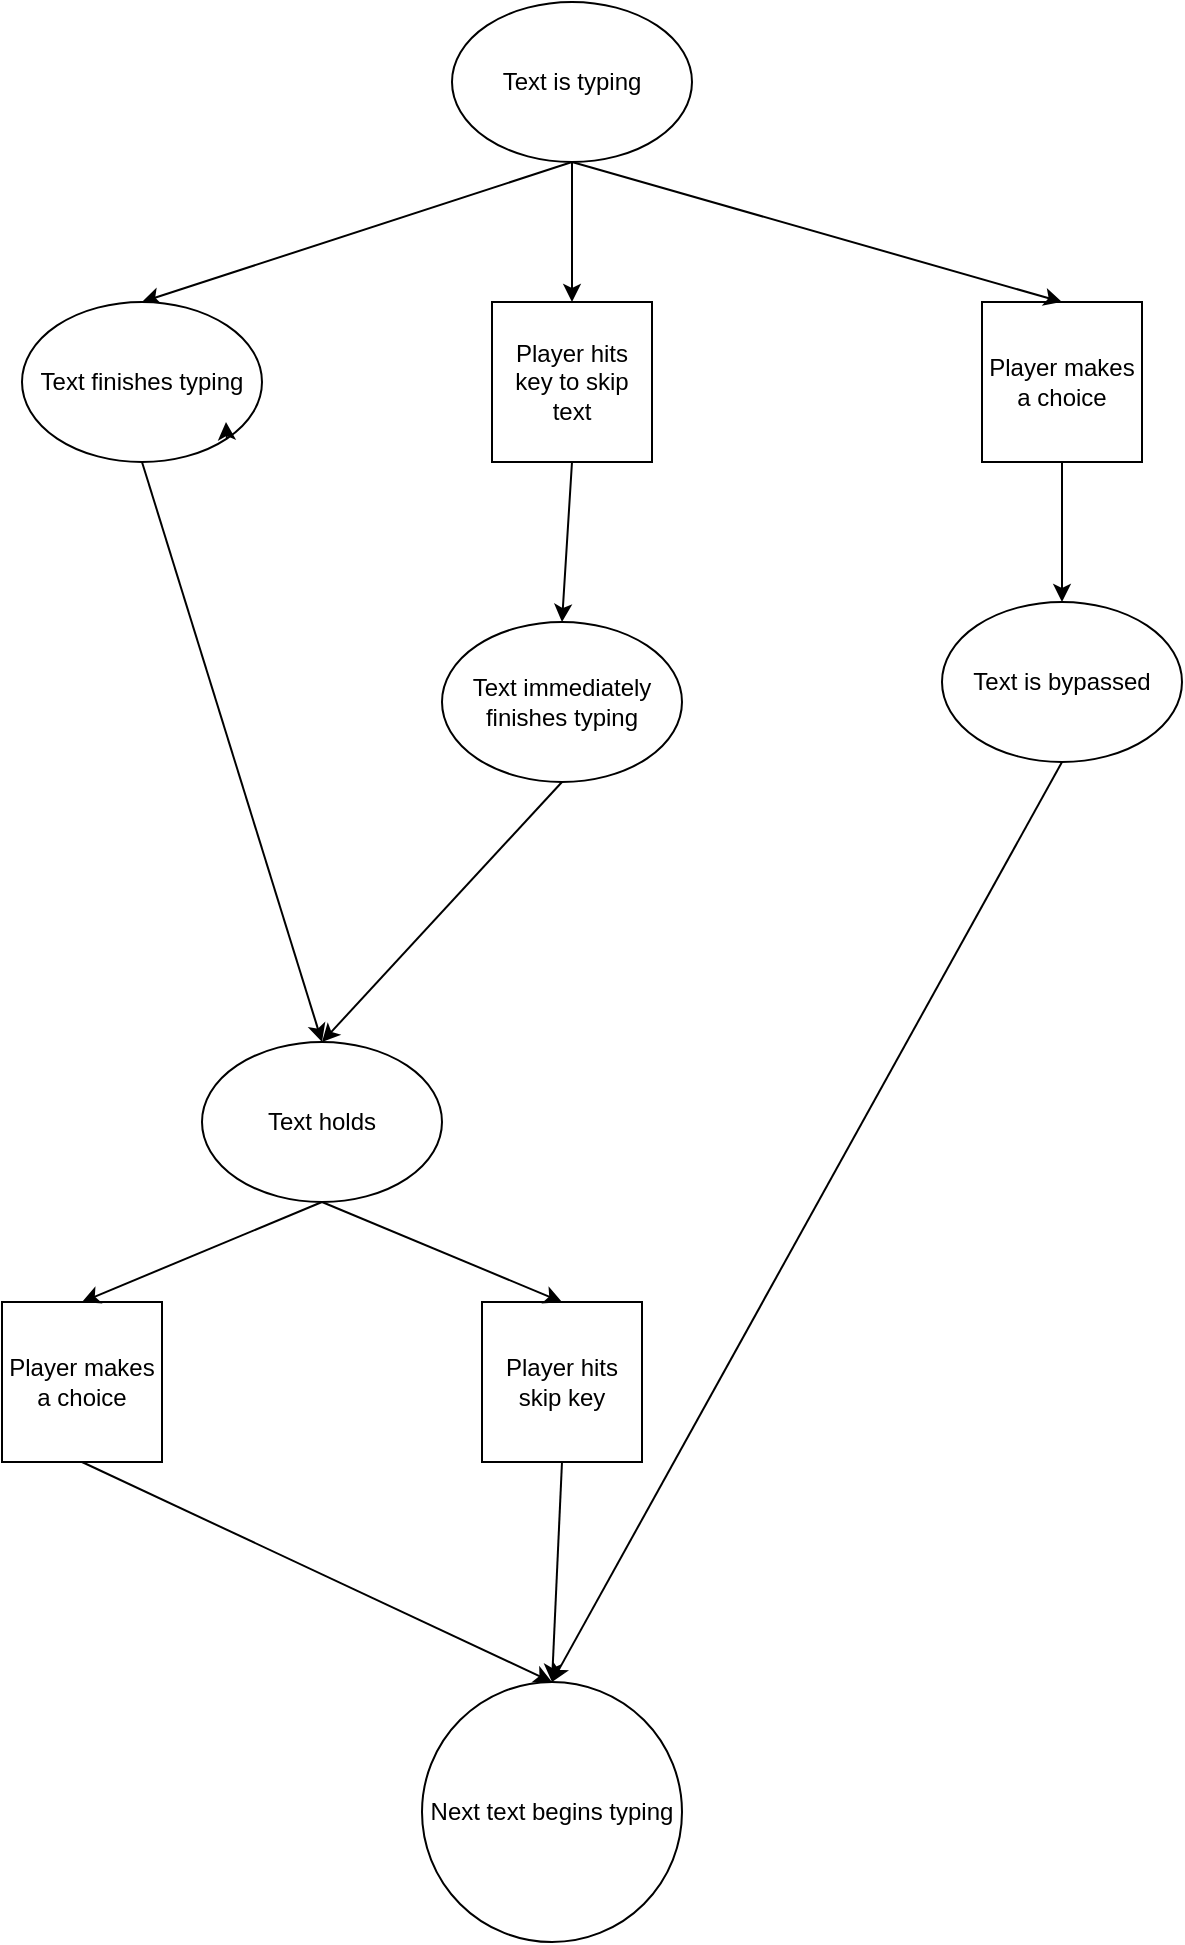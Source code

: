 <mxfile version="14.7.7" type="device"><diagram id="DyDYONa7iJEOBMAxbAUX" name="Page-1"><mxGraphModel dx="2031" dy="1089" grid="1" gridSize="10" guides="1" tooltips="1" connect="1" arrows="1" fold="1" page="1" pageScale="1" pageWidth="850" pageHeight="1100" math="0" shadow="0"><root><mxCell id="0"/><mxCell id="1" parent="0"/><mxCell id="KohFNXF5Abc8pMKnd3HI-4" value="Player hits key to skip text" style="whiteSpace=wrap;html=1;aspect=fixed;" vertex="1" parent="1"><mxGeometry x="385" y="210" width="80" height="80" as="geometry"/></mxCell><mxCell id="KohFNXF5Abc8pMKnd3HI-5" value="Player makes a choice" style="whiteSpace=wrap;html=1;aspect=fixed;" vertex="1" parent="1"><mxGeometry x="630" y="210" width="80" height="80" as="geometry"/></mxCell><mxCell id="KohFNXF5Abc8pMKnd3HI-6" value="" style="endArrow=classic;html=1;exitX=0.5;exitY=1;exitDx=0;exitDy=0;entryX=0.5;entryY=0;entryDx=0;entryDy=0;" edge="1" parent="1" source="KohFNXF5Abc8pMKnd3HI-22" target="KohFNXF5Abc8pMKnd3HI-24"><mxGeometry width="50" height="50" relative="1" as="geometry"><mxPoint x="425" y="140" as="sourcePoint"/><mxPoint x="230" y="210" as="targetPoint"/></mxGeometry></mxCell><mxCell id="KohFNXF5Abc8pMKnd3HI-7" value="" style="endArrow=classic;html=1;" edge="1" parent="1"><mxGeometry width="50" height="50" relative="1" as="geometry"><mxPoint x="425" y="140" as="sourcePoint"/><mxPoint x="425" y="210" as="targetPoint"/></mxGeometry></mxCell><mxCell id="KohFNXF5Abc8pMKnd3HI-9" value="" style="endArrow=classic;html=1;exitX=0.5;exitY=1;exitDx=0;exitDy=0;entryX=0.5;entryY=0;entryDx=0;entryDy=0;" edge="1" parent="1" source="KohFNXF5Abc8pMKnd3HI-22" target="KohFNXF5Abc8pMKnd3HI-5"><mxGeometry width="50" height="50" relative="1" as="geometry"><mxPoint x="425" y="140" as="sourcePoint"/><mxPoint x="450" y="340" as="targetPoint"/></mxGeometry></mxCell><mxCell id="KohFNXF5Abc8pMKnd3HI-13" value="" style="endArrow=classic;html=1;exitX=0.5;exitY=1;exitDx=0;exitDy=0;entryX=0.5;entryY=0;entryDx=0;entryDy=0;" edge="1" parent="1" source="KohFNXF5Abc8pMKnd3HI-24"><mxGeometry width="50" height="50" relative="1" as="geometry"><mxPoint x="190" y="290" as="sourcePoint"/><mxPoint x="300" y="580" as="targetPoint"/></mxGeometry></mxCell><mxCell id="KohFNXF5Abc8pMKnd3HI-14" value="" style="endArrow=classic;html=1;exitX=0.5;exitY=1;exitDx=0;exitDy=0;entryX=0.5;entryY=0;entryDx=0;entryDy=0;" edge="1" parent="1" source="KohFNXF5Abc8pMKnd3HI-4" target="KohFNXF5Abc8pMKnd3HI-20"><mxGeometry width="50" height="50" relative="1" as="geometry"><mxPoint x="400" y="320" as="sourcePoint"/><mxPoint x="420" y="380" as="targetPoint"/></mxGeometry></mxCell><mxCell id="KohFNXF5Abc8pMKnd3HI-15" value="" style="endArrow=classic;html=1;exitX=0.5;exitY=1;exitDx=0;exitDy=0;entryX=0.5;entryY=0;entryDx=0;entryDy=0;" edge="1" parent="1" source="KohFNXF5Abc8pMKnd3HI-5" target="KohFNXF5Abc8pMKnd3HI-21"><mxGeometry width="50" height="50" relative="1" as="geometry"><mxPoint x="400" y="320" as="sourcePoint"/><mxPoint x="670" y="370" as="targetPoint"/></mxGeometry></mxCell><mxCell id="KohFNXF5Abc8pMKnd3HI-16" value="" style="endArrow=classic;html=1;exitX=0.5;exitY=1;exitDx=0;exitDy=0;entryX=0.5;entryY=0;entryDx=0;entryDy=0;" edge="1" parent="1" source="KohFNXF5Abc8pMKnd3HI-20"><mxGeometry width="50" height="50" relative="1" as="geometry"><mxPoint x="420" y="460" as="sourcePoint"/><mxPoint x="300" y="580" as="targetPoint"/></mxGeometry></mxCell><mxCell id="KohFNXF5Abc8pMKnd3HI-20" value="Text immediately finishes typing" style="ellipse;whiteSpace=wrap;html=1;" vertex="1" parent="1"><mxGeometry x="360" y="370" width="120" height="80" as="geometry"/></mxCell><mxCell id="KohFNXF5Abc8pMKnd3HI-21" value="Text is bypassed" style="ellipse;whiteSpace=wrap;html=1;" vertex="1" parent="1"><mxGeometry x="610" y="360" width="120" height="80" as="geometry"/></mxCell><mxCell id="KohFNXF5Abc8pMKnd3HI-22" value="Text is typing" style="ellipse;whiteSpace=wrap;html=1;" vertex="1" parent="1"><mxGeometry x="365" y="60" width="120" height="80" as="geometry"/></mxCell><mxCell id="KohFNXF5Abc8pMKnd3HI-24" value="Text finishes typing" style="ellipse;whiteSpace=wrap;html=1;" vertex="1" parent="1"><mxGeometry x="150" y="210" width="120" height="80" as="geometry"/></mxCell><mxCell id="KohFNXF5Abc8pMKnd3HI-25" style="edgeStyle=orthogonalEdgeStyle;rounded=0;orthogonalLoop=1;jettySize=auto;html=1;exitX=1;exitY=1;exitDx=0;exitDy=0;entryX=0.85;entryY=0.75;entryDx=0;entryDy=0;entryPerimeter=0;" edge="1" parent="1" source="KohFNXF5Abc8pMKnd3HI-24" target="KohFNXF5Abc8pMKnd3HI-24"><mxGeometry relative="1" as="geometry"/></mxCell><mxCell id="KohFNXF5Abc8pMKnd3HI-26" value="Text holds" style="ellipse;whiteSpace=wrap;html=1;" vertex="1" parent="1"><mxGeometry x="240" y="580" width="120" height="80" as="geometry"/></mxCell><mxCell id="KohFNXF5Abc8pMKnd3HI-27" value="Player hits skip key" style="whiteSpace=wrap;html=1;aspect=fixed;" vertex="1" parent="1"><mxGeometry x="380" y="710" width="80" height="80" as="geometry"/></mxCell><mxCell id="KohFNXF5Abc8pMKnd3HI-28" value="Player makes a choice" style="whiteSpace=wrap;html=1;aspect=fixed;" vertex="1" parent="1"><mxGeometry x="140" y="710" width="80" height="80" as="geometry"/></mxCell><mxCell id="KohFNXF5Abc8pMKnd3HI-29" value="" style="endArrow=classic;html=1;exitX=0.5;exitY=1;exitDx=0;exitDy=0;entryX=0.5;entryY=0;entryDx=0;entryDy=0;" edge="1" parent="1" source="KohFNXF5Abc8pMKnd3HI-26" target="KohFNXF5Abc8pMKnd3HI-28"><mxGeometry width="50" height="50" relative="1" as="geometry"><mxPoint x="390" y="530" as="sourcePoint"/><mxPoint x="440" y="480" as="targetPoint"/></mxGeometry></mxCell><mxCell id="KohFNXF5Abc8pMKnd3HI-30" value="" style="endArrow=classic;html=1;entryX=0.5;entryY=0;entryDx=0;entryDy=0;" edge="1" parent="1" target="KohFNXF5Abc8pMKnd3HI-27"><mxGeometry width="50" height="50" relative="1" as="geometry"><mxPoint x="300" y="660" as="sourcePoint"/><mxPoint x="440" y="480" as="targetPoint"/></mxGeometry></mxCell><mxCell id="KohFNXF5Abc8pMKnd3HI-31" value="Next text begins typing" style="ellipse;whiteSpace=wrap;html=1;aspect=fixed;" vertex="1" parent="1"><mxGeometry x="350" y="900" width="130" height="130" as="geometry"/></mxCell><mxCell id="KohFNXF5Abc8pMKnd3HI-32" value="" style="endArrow=classic;html=1;exitX=0.5;exitY=1;exitDx=0;exitDy=0;entryX=0.5;entryY=0;entryDx=0;entryDy=0;" edge="1" parent="1" source="KohFNXF5Abc8pMKnd3HI-28" target="KohFNXF5Abc8pMKnd3HI-31"><mxGeometry width="50" height="50" relative="1" as="geometry"><mxPoint x="390" y="730" as="sourcePoint"/><mxPoint x="440" y="680" as="targetPoint"/></mxGeometry></mxCell><mxCell id="KohFNXF5Abc8pMKnd3HI-33" value="" style="endArrow=classic;html=1;exitX=0.5;exitY=1;exitDx=0;exitDy=0;entryX=0.5;entryY=0;entryDx=0;entryDy=0;" edge="1" parent="1" source="KohFNXF5Abc8pMKnd3HI-27" target="KohFNXF5Abc8pMKnd3HI-31"><mxGeometry width="50" height="50" relative="1" as="geometry"><mxPoint x="390" y="730" as="sourcePoint"/><mxPoint x="440" y="680" as="targetPoint"/></mxGeometry></mxCell><mxCell id="KohFNXF5Abc8pMKnd3HI-34" value="" style="endArrow=classic;html=1;exitX=0.5;exitY=1;exitDx=0;exitDy=0;entryX=0.5;entryY=0;entryDx=0;entryDy=0;" edge="1" parent="1" source="KohFNXF5Abc8pMKnd3HI-21" target="KohFNXF5Abc8pMKnd3HI-31"><mxGeometry width="50" height="50" relative="1" as="geometry"><mxPoint x="390" y="730" as="sourcePoint"/><mxPoint x="440" y="680" as="targetPoint"/></mxGeometry></mxCell></root></mxGraphModel></diagram></mxfile>
